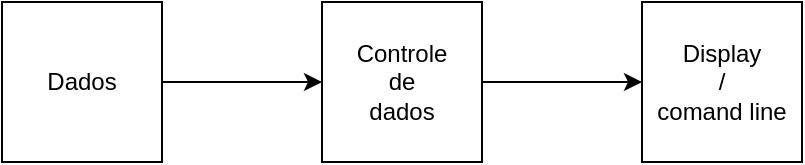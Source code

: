 <mxfile>
    <diagram id="rUun1fWofJvkrLaqTgcw" name="Página-1">
        <mxGraphModel dx="1086" dy="795" grid="1" gridSize="10" guides="1" tooltips="1" connect="1" arrows="1" fold="1" page="1" pageScale="1" pageWidth="827" pageHeight="1169" math="0" shadow="0">
            <root>
                <mxCell id="0"/>
                <mxCell id="1" parent="0"/>
                <mxCell id="7" value="" style="edgeStyle=none;html=1;" parent="1" source="2" target="6" edge="1">
                    <mxGeometry relative="1" as="geometry"/>
                </mxCell>
                <mxCell id="2" value="Controle&lt;div&gt;de&lt;/div&gt;&lt;div&gt;dados&lt;/div&gt;" style="whiteSpace=wrap;html=1;aspect=fixed;" parent="1" vertex="1">
                    <mxGeometry x="370" y="370" width="80" height="80" as="geometry"/>
                </mxCell>
                <mxCell id="5" value="" style="edgeStyle=none;html=1;" parent="1" source="3" target="2" edge="1">
                    <mxGeometry relative="1" as="geometry"/>
                </mxCell>
                <mxCell id="3" value="Dados" style="whiteSpace=wrap;html=1;aspect=fixed;" parent="1" vertex="1">
                    <mxGeometry x="210" y="370" width="80" height="80" as="geometry"/>
                </mxCell>
                <mxCell id="6" value="Display&lt;div&gt;/&lt;/div&gt;&lt;div&gt;comand line&lt;/div&gt;" style="whiteSpace=wrap;html=1;aspect=fixed;" parent="1" vertex="1">
                    <mxGeometry x="530" y="370" width="80" height="80" as="geometry"/>
                </mxCell>
            </root>
        </mxGraphModel>
    </diagram>
    <diagram id="hCHTRhgPh8PsE8GpZZdX" name="Página-2">
        <mxGraphModel dx="1086" dy="795" grid="1" gridSize="10" guides="1" tooltips="1" connect="1" arrows="1" fold="1" page="1" pageScale="1" pageWidth="827" pageHeight="1169" math="0" shadow="0">
            <root>
                <mxCell id="0"/>
                <mxCell id="1" parent="0"/>
                <mxCell id="xRAzc71wPKBD0FDrMSmS-1" value="" style="edgeStyle=none;html=1;" parent="1" source="xRAzc71wPKBD0FDrMSmS-2" target="xRAzc71wPKBD0FDrMSmS-5" edge="1">
                    <mxGeometry relative="1" as="geometry"/>
                </mxCell>
                <mxCell id="xRAzc71wPKBD0FDrMSmS-7" value="" style="edgeStyle=none;html=1;" parent="1" source="xRAzc71wPKBD0FDrMSmS-2" target="xRAzc71wPKBD0FDrMSmS-6" edge="1">
                    <mxGeometry relative="1" as="geometry"/>
                </mxCell>
                <mxCell id="xRAzc71wPKBD0FDrMSmS-2" value="Controle&lt;div&gt;de&lt;/div&gt;&lt;div&gt;dados&lt;/div&gt;" style="whiteSpace=wrap;html=1;aspect=fixed;" parent="1" vertex="1">
                    <mxGeometry x="370" y="370" width="80" height="80" as="geometry"/>
                </mxCell>
                <mxCell id="xRAzc71wPKBD0FDrMSmS-3" value="" style="edgeStyle=none;html=1;" parent="1" source="xRAzc71wPKBD0FDrMSmS-4" target="xRAzc71wPKBD0FDrMSmS-2" edge="1">
                    <mxGeometry relative="1" as="geometry"/>
                </mxCell>
                <mxCell id="xRAzc71wPKBD0FDrMSmS-4" value="Dados" style="whiteSpace=wrap;html=1;aspect=fixed;" parent="1" vertex="1">
                    <mxGeometry x="210" y="370" width="80" height="80" as="geometry"/>
                </mxCell>
                <mxCell id="xRAzc71wPKBD0FDrMSmS-5" value="Display&lt;div&gt;/&lt;/div&gt;&lt;div&gt;comand line&lt;/div&gt;" style="whiteSpace=wrap;html=1;aspect=fixed;" parent="1" vertex="1">
                    <mxGeometry x="530" y="370" width="80" height="80" as="geometry"/>
                </mxCell>
                <mxCell id="xRAzc71wPKBD0FDrMSmS-9" value="" style="edgeStyle=orthogonalEdgeStyle;html=1;" parent="1" source="xRAzc71wPKBD0FDrMSmS-6" target="xRAzc71wPKBD0FDrMSmS-8" edge="1">
                    <mxGeometry relative="1" as="geometry"/>
                </mxCell>
                <mxCell id="xRAzc71wPKBD0FDrMSmS-12" value="" style="edgeStyle=orthogonalEdgeStyle;html=1;" parent="1" source="xRAzc71wPKBD0FDrMSmS-6" target="xRAzc71wPKBD0FDrMSmS-11" edge="1">
                    <mxGeometry relative="1" as="geometry"/>
                </mxCell>
                <mxCell id="xRAzc71wPKBD0FDrMSmS-6" value="construção" style="rhombus;whiteSpace=wrap;html=1;" parent="1" vertex="1">
                    <mxGeometry x="370" y="530" width="80" height="80" as="geometry"/>
                </mxCell>
                <mxCell id="xRAzc71wPKBD0FDrMSmS-8" value="classes" style="whiteSpace=wrap;html=1;" parent="1" vertex="1">
                    <mxGeometry x="230" y="670" width="120" height="60" as="geometry"/>
                </mxCell>
                <mxCell id="xRAzc71wPKBD0FDrMSmS-11" value="Funções" style="whiteSpace=wrap;html=1;" parent="1" vertex="1">
                    <mxGeometry x="460" y="670" width="120" height="60" as="geometry"/>
                </mxCell>
            </root>
        </mxGraphModel>
    </diagram>
    <diagram id="l8f_cEtSGSuf_mjxu8by" name="Página-3">
        <mxGraphModel dx="1086" dy="795" grid="1" gridSize="10" guides="1" tooltips="1" connect="1" arrows="1" fold="1" page="1" pageScale="1" pageWidth="827" pageHeight="1169" math="0" shadow="0">
            <root>
                <mxCell id="0"/>
                <mxCell id="1" parent="0"/>
                <mxCell id="aV4Z9_XpvjTxA2JdvLIG-1" value="" style="edgeStyle=none;html=1;" parent="1" source="aV4Z9_XpvjTxA2JdvLIG-2" target="aV4Z9_XpvjTxA2JdvLIG-5" edge="1">
                    <mxGeometry relative="1" as="geometry"/>
                </mxCell>
                <mxCell id="aV4Z9_XpvjTxA2JdvLIG-2" value="Controle&lt;div&gt;de&lt;/div&gt;&lt;div&gt;dados&lt;/div&gt;" style="whiteSpace=wrap;html=1;aspect=fixed;" parent="1" vertex="1">
                    <mxGeometry x="370" y="370" width="80" height="80" as="geometry"/>
                </mxCell>
                <mxCell id="aV4Z9_XpvjTxA2JdvLIG-3" value="" style="edgeStyle=none;html=1;" parent="1" source="aV4Z9_XpvjTxA2JdvLIG-4" target="aV4Z9_XpvjTxA2JdvLIG-2" edge="1">
                    <mxGeometry relative="1" as="geometry"/>
                </mxCell>
                <mxCell id="aV4Z9_XpvjTxA2JdvLIG-9" value="" style="edgeStyle=none;html=1;" parent="1" source="aV4Z9_XpvjTxA2JdvLIG-4" target="aV4Z9_XpvjTxA2JdvLIG-8" edge="1">
                    <mxGeometry relative="1" as="geometry"/>
                </mxCell>
                <mxCell id="aV4Z9_XpvjTxA2JdvLIG-4" value="Dados" style="whiteSpace=wrap;html=1;aspect=fixed;" parent="1" vertex="1">
                    <mxGeometry x="210" y="370" width="80" height="80" as="geometry"/>
                </mxCell>
                <mxCell id="aV4Z9_XpvjTxA2JdvLIG-5" value="Display&lt;div&gt;/&lt;/div&gt;&lt;div&gt;comand line&lt;/div&gt;" style="whiteSpace=wrap;html=1;aspect=fixed;" parent="1" vertex="1">
                    <mxGeometry x="530" y="370" width="80" height="80" as="geometry"/>
                </mxCell>
                <mxCell id="aV4Z9_XpvjTxA2JdvLIG-6" value="Dados&amp;nbsp;&lt;div&gt;json&lt;/div&gt;" style="whiteSpace=wrap;html=1;aspect=fixed;" parent="1" vertex="1">
                    <mxGeometry x="130" y="710" width="80" height="80" as="geometry"/>
                </mxCell>
                <mxCell id="aV4Z9_XpvjTxA2JdvLIG-10" style="edgeStyle=orthogonalEdgeStyle;html=1;" parent="1" source="aV4Z9_XpvjTxA2JdvLIG-8" target="aV4Z9_XpvjTxA2JdvLIG-6" edge="1">
                    <mxGeometry relative="1" as="geometry"/>
                </mxCell>
                <mxCell id="aV4Z9_XpvjTxA2JdvLIG-8" value="Compostos" style="rhombus;whiteSpace=wrap;html=1;" parent="1" vertex="1">
                    <mxGeometry x="210" y="530" width="80" height="80" as="geometry"/>
                </mxCell>
                <mxCell id="aV4Z9_XpvjTxA2JdvLIG-12" style="edgeStyle=orthogonalEdgeStyle;html=1;entryX=0.5;entryY=1;entryDx=0;entryDy=0;" parent="1" source="aV4Z9_XpvjTxA2JdvLIG-11" target="aV4Z9_XpvjTxA2JdvLIG-8" edge="1">
                    <mxGeometry relative="1" as="geometry"/>
                </mxCell>
                <mxCell id="aV4Z9_XpvjTxA2JdvLIG-11" value="Excel" style="whiteSpace=wrap;html=1;aspect=fixed;" parent="1" vertex="1">
                    <mxGeometry x="280" y="710" width="80" height="80" as="geometry"/>
                </mxCell>
            </root>
        </mxGraphModel>
    </diagram>
    <diagram id="VZwhkzdGhGAqgf5Mjtaj" name="Página-4">
        <mxGraphModel dx="1086" dy="795" grid="1" gridSize="10" guides="1" tooltips="1" connect="1" arrows="1" fold="1" page="1" pageScale="1" pageWidth="827" pageHeight="1169" math="0" shadow="0">
            <root>
                <mxCell id="0"/>
                <mxCell id="1" parent="0"/>
                <mxCell id="XI_uzRVNDPD7W593Z55z-1" value="" style="edgeStyle=none;html=1;" parent="1" source="XI_uzRVNDPD7W593Z55z-2" target="XI_uzRVNDPD7W593Z55z-5" edge="1">
                    <mxGeometry relative="1" as="geometry"/>
                </mxCell>
                <mxCell id="XI_uzRVNDPD7W593Z55z-2" value="Controle&lt;div&gt;de&lt;/div&gt;&lt;div&gt;dados&lt;/div&gt;" style="whiteSpace=wrap;html=1;aspect=fixed;" parent="1" vertex="1">
                    <mxGeometry x="370" y="370" width="80" height="80" as="geometry"/>
                </mxCell>
                <mxCell id="XI_uzRVNDPD7W593Z55z-3" value="" style="edgeStyle=none;html=1;" parent="1" source="XI_uzRVNDPD7W593Z55z-4" target="XI_uzRVNDPD7W593Z55z-2" edge="1">
                    <mxGeometry relative="1" as="geometry"/>
                </mxCell>
                <mxCell id="XI_uzRVNDPD7W593Z55z-4" value="Dados" style="whiteSpace=wrap;html=1;aspect=fixed;" parent="1" vertex="1">
                    <mxGeometry x="210" y="370" width="80" height="80" as="geometry"/>
                </mxCell>
                <mxCell id="XI_uzRVNDPD7W593Z55z-7" value="" style="edgeStyle=none;html=1;" parent="1" source="XI_uzRVNDPD7W593Z55z-5" target="XI_uzRVNDPD7W593Z55z-6" edge="1">
                    <mxGeometry relative="1" as="geometry"/>
                </mxCell>
                <mxCell id="XI_uzRVNDPD7W593Z55z-5" value="Display&lt;div&gt;/&lt;/div&gt;&lt;div&gt;comand line&lt;/div&gt;" style="whiteSpace=wrap;html=1;aspect=fixed;" parent="1" vertex="1">
                    <mxGeometry x="530" y="370" width="80" height="80" as="geometry"/>
                </mxCell>
                <mxCell id="XI_uzRVNDPD7W593Z55z-9" value="" style="edgeStyle=none;html=1;" parent="1" source="XI_uzRVNDPD7W593Z55z-6" target="XI_uzRVNDPD7W593Z55z-8" edge="1">
                    <mxGeometry relative="1" as="geometry"/>
                </mxCell>
                <mxCell id="XI_uzRVNDPD7W593Z55z-11" value="" style="edgeStyle=none;html=1;" parent="1" source="XI_uzRVNDPD7W593Z55z-6" target="XI_uzRVNDPD7W593Z55z-10" edge="1">
                    <mxGeometry relative="1" as="geometry"/>
                </mxCell>
                <mxCell id="XI_uzRVNDPD7W593Z55z-6" value="Composto" style="rhombus;whiteSpace=wrap;html=1;" parent="1" vertex="1">
                    <mxGeometry x="530" y="530" width="80" height="80" as="geometry"/>
                </mxCell>
                <mxCell id="XI_uzRVNDPD7W593Z55z-8" value="terminal" style="whiteSpace=wrap;html=1;" parent="1" vertex="1">
                    <mxGeometry x="670" y="540" width="120" height="60" as="geometry"/>
                </mxCell>
                <mxCell id="XI_uzRVNDPD7W593Z55z-10" value="Biblioteca de GUI" style="whiteSpace=wrap;html=1;" parent="1" vertex="1">
                    <mxGeometry x="350" y="540" width="120" height="60" as="geometry"/>
                </mxCell>
            </root>
        </mxGraphModel>
    </diagram>
    <diagram id="wnoTcZ8WizNk8yMkDkbt" name="Página-5">
        <mxGraphModel dx="1086" dy="795" grid="1" gridSize="10" guides="1" tooltips="1" connect="1" arrows="1" fold="1" page="1" pageScale="1" pageWidth="827" pageHeight="1169" math="0" shadow="0">
            <root>
                <mxCell id="0"/>
                <mxCell id="1" parent="0"/>
                <mxCell id="jN2ut1qOPrfxESMH89C7-1" value="" style="edgeStyle=none;html=1;" parent="1" source="jN2ut1qOPrfxESMH89C7-2" target="jN2ut1qOPrfxESMH89C7-5" edge="1">
                    <mxGeometry relative="1" as="geometry"/>
                </mxCell>
                <mxCell id="jN2ut1qOPrfxESMH89C7-9" value="" style="edgeStyle=none;html=1;" parent="1" source="jN2ut1qOPrfxESMH89C7-2" target="jN2ut1qOPrfxESMH89C7-8" edge="1">
                    <mxGeometry relative="1" as="geometry"/>
                </mxCell>
                <mxCell id="jN2ut1qOPrfxESMH89C7-2" value="Controle&lt;div&gt;de&lt;/div&gt;&lt;div&gt;dados&lt;/div&gt;" style="whiteSpace=wrap;html=1;aspect=fixed;" parent="1" vertex="1">
                    <mxGeometry x="370" y="370" width="80" height="80" as="geometry"/>
                </mxCell>
                <mxCell id="jN2ut1qOPrfxESMH89C7-3" value="" style="edgeStyle=none;html=1;" parent="1" source="jN2ut1qOPrfxESMH89C7-4" target="jN2ut1qOPrfxESMH89C7-2" edge="1">
                    <mxGeometry relative="1" as="geometry"/>
                </mxCell>
                <mxCell id="jN2ut1qOPrfxESMH89C7-7" value="" style="edgeStyle=none;html=1;" parent="1" source="jN2ut1qOPrfxESMH89C7-4" target="jN2ut1qOPrfxESMH89C7-6" edge="1">
                    <mxGeometry relative="1" as="geometry"/>
                </mxCell>
                <mxCell id="jN2ut1qOPrfxESMH89C7-4" value="Dados" style="whiteSpace=wrap;html=1;aspect=fixed;" parent="1" vertex="1">
                    <mxGeometry x="210" y="370" width="80" height="80" as="geometry"/>
                </mxCell>
                <mxCell id="jN2ut1qOPrfxESMH89C7-17" value="" style="edgeStyle=orthogonalEdgeStyle;html=1;" parent="1" source="jN2ut1qOPrfxESMH89C7-5" target="jN2ut1qOPrfxESMH89C7-16" edge="1">
                    <mxGeometry relative="1" as="geometry"/>
                </mxCell>
                <mxCell id="jN2ut1qOPrfxESMH89C7-5" value="Display&lt;div&gt;/&lt;/div&gt;&lt;div&gt;comand line&lt;/div&gt;" style="whiteSpace=wrap;html=1;aspect=fixed;" parent="1" vertex="1">
                    <mxGeometry x="530" y="370" width="80" height="80" as="geometry"/>
                </mxCell>
                <mxCell id="jN2ut1qOPrfxESMH89C7-6" value="DB" style="whiteSpace=wrap;html=1;aspect=fixed;" parent="1" vertex="1">
                    <mxGeometry x="210" y="530" width="80" height="80" as="geometry"/>
                </mxCell>
                <mxCell id="jN2ut1qOPrfxESMH89C7-11" value="" style="edgeStyle=none;html=1;" parent="1" source="jN2ut1qOPrfxESMH89C7-8" target="jN2ut1qOPrfxESMH89C7-10" edge="1">
                    <mxGeometry relative="1" as="geometry"/>
                </mxCell>
                <mxCell id="jN2ut1qOPrfxESMH89C7-8" value="Melhoria no&lt;div&gt;codigo&lt;/div&gt;" style="whiteSpace=wrap;html=1;aspect=fixed;" parent="1" vertex="1">
                    <mxGeometry x="370" y="530" width="80" height="80" as="geometry"/>
                </mxCell>
                <mxCell id="jN2ut1qOPrfxESMH89C7-13" value="" style="edgeStyle=none;html=1;" parent="1" source="jN2ut1qOPrfxESMH89C7-10" target="jN2ut1qOPrfxESMH89C7-12" edge="1">
                    <mxGeometry relative="1" as="geometry"/>
                </mxCell>
                <mxCell id="jN2ut1qOPrfxESMH89C7-10" value="Expansão de recursos" style="whiteSpace=wrap;html=1;aspect=fixed;" parent="1" vertex="1">
                    <mxGeometry x="370" y="690" width="80" height="80" as="geometry"/>
                </mxCell>
                <mxCell id="jN2ut1qOPrfxESMH89C7-15" value="" style="edgeStyle=none;html=1;" parent="1" source="jN2ut1qOPrfxESMH89C7-12" target="jN2ut1qOPrfxESMH89C7-14" edge="1">
                    <mxGeometry relative="1" as="geometry"/>
                </mxCell>
                <mxCell id="jN2ut1qOPrfxESMH89C7-12" value="Uso de blibiotecas" style="whiteSpace=wrap;html=1;aspect=fixed;" parent="1" vertex="1">
                    <mxGeometry x="370" y="850" width="80" height="80" as="geometry"/>
                </mxCell>
                <mxCell id="jN2ut1qOPrfxESMH89C7-14" value="Melhoria na arquitetura" style="whiteSpace=wrap;html=1;aspect=fixed;" parent="1" vertex="1">
                    <mxGeometry x="370" y="1010" width="80" height="80" as="geometry"/>
                </mxCell>
                <mxCell id="jN2ut1qOPrfxESMH89C7-19" value="" style="html=1;edgeStyle=orthogonalEdgeStyle;" parent="1" source="jN2ut1qOPrfxESMH89C7-16" target="jN2ut1qOPrfxESMH89C7-18" edge="1">
                    <mxGeometry relative="1" as="geometry"/>
                </mxCell>
                <mxCell id="jN2ut1qOPrfxESMH89C7-21" value="" style="html=1;edgeStyle=orthogonalEdgeStyle;" parent="1" source="jN2ut1qOPrfxESMH89C7-16" target="jN2ut1qOPrfxESMH89C7-20" edge="1">
                    <mxGeometry relative="1" as="geometry"/>
                </mxCell>
                <mxCell id="jN2ut1qOPrfxESMH89C7-16" value="Melhorado com" style="rhombus;whiteSpace=wrap;html=1;" parent="1" vertex="1">
                    <mxGeometry x="590" y="520" width="80" height="80" as="geometry"/>
                </mxCell>
                <mxCell id="jN2ut1qOPrfxESMH89C7-18" value="Site" style="whiteSpace=wrap;html=1;" parent="1" vertex="1">
                    <mxGeometry x="700" y="690" width="120" height="60" as="geometry"/>
                </mxCell>
                <mxCell id="jN2ut1qOPrfxESMH89C7-20" value="App" style="whiteSpace=wrap;html=1;" parent="1" vertex="1">
                    <mxGeometry x="480" y="690" width="120" height="60" as="geometry"/>
                </mxCell>
            </root>
        </mxGraphModel>
    </diagram>
</mxfile>